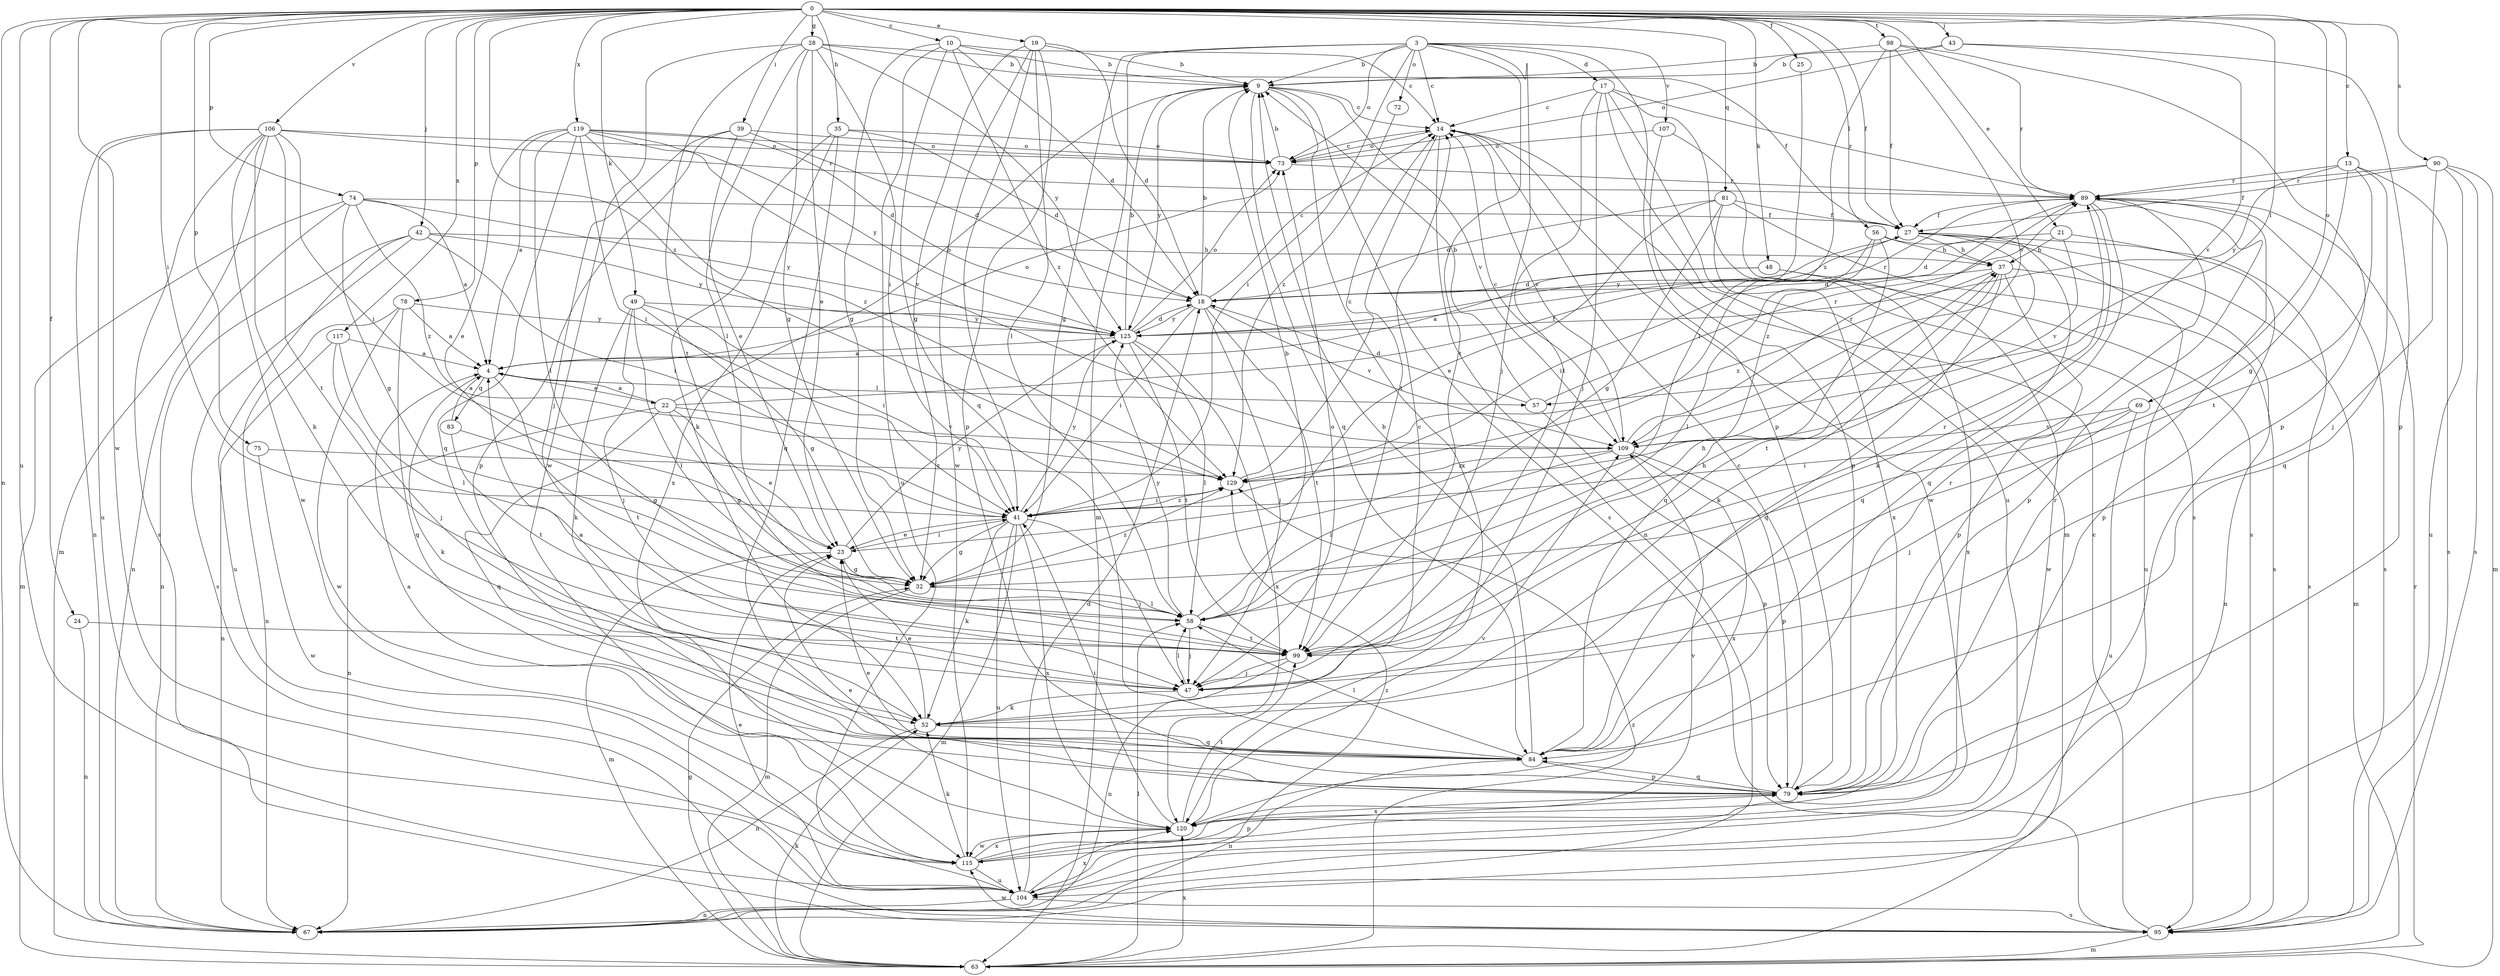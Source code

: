 strict digraph  {
0;
3;
4;
9;
10;
13;
14;
17;
18;
19;
21;
22;
23;
24;
25;
27;
28;
32;
35;
37;
39;
41;
42;
43;
47;
48;
49;
52;
56;
57;
58;
63;
67;
69;
72;
73;
74;
75;
78;
79;
81;
83;
84;
89;
90;
95;
98;
99;
104;
106;
107;
109;
115;
117;
119;
120;
125;
129;
0 -> 10  [label=c];
0 -> 13  [label=c];
0 -> 19  [label=e];
0 -> 21  [label=e];
0 -> 24  [label=f];
0 -> 25  [label=f];
0 -> 27  [label=f];
0 -> 28  [label=g];
0 -> 35  [label=h];
0 -> 39  [label=i];
0 -> 41  [label=i];
0 -> 42  [label=j];
0 -> 43  [label=j];
0 -> 48  [label=k];
0 -> 49  [label=k];
0 -> 56  [label=l];
0 -> 57  [label=l];
0 -> 67  [label=n];
0 -> 69  [label=o];
0 -> 74  [label=p];
0 -> 75  [label=p];
0 -> 78  [label=p];
0 -> 81  [label=q];
0 -> 90  [label=s];
0 -> 98  [label=t];
0 -> 104  [label=u];
0 -> 106  [label=v];
0 -> 115  [label=w];
0 -> 117  [label=x];
0 -> 119  [label=x];
0 -> 129  [label=z];
3 -> 9  [label=b];
3 -> 14  [label=c];
3 -> 17  [label=d];
3 -> 32  [label=g];
3 -> 41  [label=i];
3 -> 47  [label=j];
3 -> 63  [label=m];
3 -> 72  [label=o];
3 -> 73  [label=o];
3 -> 79  [label=p];
3 -> 99  [label=t];
3 -> 107  [label=v];
4 -> 22  [label=e];
4 -> 52  [label=k];
4 -> 57  [label=l];
4 -> 73  [label=o];
4 -> 83  [label=q];
4 -> 99  [label=t];
9 -> 14  [label=c];
9 -> 84  [label=q];
9 -> 95  [label=s];
9 -> 109  [label=v];
9 -> 120  [label=x];
9 -> 125  [label=y];
10 -> 9  [label=b];
10 -> 14  [label=c];
10 -> 18  [label=d];
10 -> 32  [label=g];
10 -> 84  [label=q];
10 -> 104  [label=u];
10 -> 129  [label=z];
13 -> 32  [label=g];
13 -> 84  [label=q];
13 -> 89  [label=r];
13 -> 95  [label=s];
13 -> 99  [label=t];
13 -> 125  [label=y];
14 -> 67  [label=n];
14 -> 73  [label=o];
14 -> 99  [label=t];
14 -> 109  [label=v];
14 -> 115  [label=w];
17 -> 14  [label=c];
17 -> 47  [label=j];
17 -> 63  [label=m];
17 -> 89  [label=r];
17 -> 95  [label=s];
17 -> 99  [label=t];
17 -> 104  [label=u];
18 -> 9  [label=b];
18 -> 14  [label=c];
18 -> 41  [label=i];
18 -> 47  [label=j];
18 -> 99  [label=t];
18 -> 109  [label=v];
18 -> 125  [label=y];
19 -> 9  [label=b];
19 -> 18  [label=d];
19 -> 32  [label=g];
19 -> 41  [label=i];
19 -> 58  [label=l];
19 -> 79  [label=p];
19 -> 115  [label=w];
21 -> 18  [label=d];
21 -> 37  [label=h];
21 -> 79  [label=p];
21 -> 109  [label=v];
22 -> 4  [label=a];
22 -> 9  [label=b];
22 -> 23  [label=e];
22 -> 27  [label=f];
22 -> 32  [label=g];
22 -> 67  [label=n];
22 -> 84  [label=q];
22 -> 109  [label=v];
23 -> 32  [label=g];
23 -> 41  [label=i];
23 -> 63  [label=m];
23 -> 125  [label=y];
24 -> 67  [label=n];
24 -> 99  [label=t];
25 -> 58  [label=l];
27 -> 37  [label=h];
27 -> 63  [label=m];
27 -> 84  [label=q];
27 -> 95  [label=s];
27 -> 99  [label=t];
27 -> 125  [label=y];
28 -> 9  [label=b];
28 -> 23  [label=e];
28 -> 27  [label=f];
28 -> 32  [label=g];
28 -> 41  [label=i];
28 -> 58  [label=l];
28 -> 99  [label=t];
28 -> 115  [label=w];
28 -> 125  [label=y];
32 -> 58  [label=l];
32 -> 63  [label=m];
32 -> 129  [label=z];
35 -> 18  [label=d];
35 -> 52  [label=k];
35 -> 73  [label=o];
35 -> 84  [label=q];
35 -> 120  [label=x];
37 -> 18  [label=d];
37 -> 52  [label=k];
37 -> 67  [label=n];
37 -> 79  [label=p];
37 -> 84  [label=q];
37 -> 129  [label=z];
39 -> 18  [label=d];
39 -> 23  [label=e];
39 -> 47  [label=j];
39 -> 73  [label=o];
39 -> 79  [label=p];
41 -> 23  [label=e];
41 -> 32  [label=g];
41 -> 47  [label=j];
41 -> 52  [label=k];
41 -> 63  [label=m];
41 -> 104  [label=u];
41 -> 120  [label=x];
41 -> 125  [label=y];
41 -> 129  [label=z];
42 -> 37  [label=h];
42 -> 41  [label=i];
42 -> 67  [label=n];
42 -> 95  [label=s];
42 -> 104  [label=u];
42 -> 125  [label=y];
43 -> 9  [label=b];
43 -> 73  [label=o];
43 -> 79  [label=p];
43 -> 109  [label=v];
47 -> 4  [label=a];
47 -> 52  [label=k];
47 -> 58  [label=l];
47 -> 73  [label=o];
48 -> 4  [label=a];
48 -> 18  [label=d];
48 -> 115  [label=w];
48 -> 120  [label=x];
49 -> 32  [label=g];
49 -> 41  [label=i];
49 -> 47  [label=j];
49 -> 52  [label=k];
49 -> 58  [label=l];
49 -> 125  [label=y];
52 -> 14  [label=c];
52 -> 23  [label=e];
52 -> 67  [label=n];
52 -> 84  [label=q];
56 -> 37  [label=h];
56 -> 41  [label=i];
56 -> 58  [label=l];
56 -> 84  [label=q];
56 -> 104  [label=u];
57 -> 9  [label=b];
57 -> 18  [label=d];
57 -> 79  [label=p];
57 -> 89  [label=r];
58 -> 9  [label=b];
58 -> 37  [label=h];
58 -> 47  [label=j];
58 -> 99  [label=t];
58 -> 125  [label=y];
63 -> 32  [label=g];
63 -> 52  [label=k];
63 -> 58  [label=l];
63 -> 89  [label=r];
63 -> 120  [label=x];
63 -> 129  [label=z];
69 -> 41  [label=i];
69 -> 47  [label=j];
69 -> 104  [label=u];
69 -> 109  [label=v];
72 -> 129  [label=z];
73 -> 9  [label=b];
73 -> 14  [label=c];
73 -> 89  [label=r];
74 -> 4  [label=a];
74 -> 27  [label=f];
74 -> 32  [label=g];
74 -> 63  [label=m];
74 -> 67  [label=n];
74 -> 125  [label=y];
74 -> 129  [label=z];
75 -> 115  [label=w];
75 -> 129  [label=z];
78 -> 4  [label=a];
78 -> 67  [label=n];
78 -> 84  [label=q];
78 -> 115  [label=w];
78 -> 125  [label=y];
79 -> 4  [label=a];
79 -> 14  [label=c];
79 -> 23  [label=e];
79 -> 84  [label=q];
79 -> 89  [label=r];
79 -> 120  [label=x];
81 -> 18  [label=d];
81 -> 23  [label=e];
81 -> 27  [label=f];
81 -> 32  [label=g];
81 -> 95  [label=s];
81 -> 120  [label=x];
83 -> 4  [label=a];
83 -> 32  [label=g];
83 -> 99  [label=t];
84 -> 9  [label=b];
84 -> 58  [label=l];
84 -> 67  [label=n];
84 -> 79  [label=p];
84 -> 89  [label=r];
89 -> 27  [label=f];
89 -> 52  [label=k];
89 -> 79  [label=p];
89 -> 84  [label=q];
89 -> 95  [label=s];
89 -> 129  [label=z];
90 -> 27  [label=f];
90 -> 47  [label=j];
90 -> 63  [label=m];
90 -> 89  [label=r];
90 -> 95  [label=s];
90 -> 104  [label=u];
95 -> 14  [label=c];
95 -> 63  [label=m];
95 -> 115  [label=w];
98 -> 9  [label=b];
98 -> 27  [label=f];
98 -> 79  [label=p];
98 -> 89  [label=r];
98 -> 109  [label=v];
98 -> 129  [label=z];
99 -> 37  [label=h];
99 -> 47  [label=j];
99 -> 67  [label=n];
99 -> 89  [label=r];
104 -> 18  [label=d];
104 -> 23  [label=e];
104 -> 67  [label=n];
104 -> 95  [label=s];
104 -> 120  [label=x];
104 -> 129  [label=z];
106 -> 41  [label=i];
106 -> 52  [label=k];
106 -> 63  [label=m];
106 -> 67  [label=n];
106 -> 73  [label=o];
106 -> 89  [label=r];
106 -> 95  [label=s];
106 -> 99  [label=t];
106 -> 104  [label=u];
106 -> 115  [label=w];
107 -> 73  [label=o];
107 -> 79  [label=p];
107 -> 95  [label=s];
109 -> 14  [label=c];
109 -> 58  [label=l];
109 -> 79  [label=p];
109 -> 89  [label=r];
109 -> 120  [label=x];
109 -> 129  [label=z];
115 -> 52  [label=k];
115 -> 79  [label=p];
115 -> 104  [label=u];
115 -> 109  [label=v];
115 -> 120  [label=x];
117 -> 4  [label=a];
117 -> 47  [label=j];
117 -> 58  [label=l];
117 -> 67  [label=n];
119 -> 4  [label=a];
119 -> 18  [label=d];
119 -> 23  [label=e];
119 -> 41  [label=i];
119 -> 58  [label=l];
119 -> 73  [label=o];
119 -> 84  [label=q];
119 -> 109  [label=v];
119 -> 125  [label=y];
119 -> 129  [label=z];
120 -> 23  [label=e];
120 -> 41  [label=i];
120 -> 99  [label=t];
120 -> 109  [label=v];
120 -> 115  [label=w];
125 -> 4  [label=a];
125 -> 9  [label=b];
125 -> 18  [label=d];
125 -> 58  [label=l];
125 -> 73  [label=o];
125 -> 89  [label=r];
125 -> 99  [label=t];
125 -> 120  [label=x];
129 -> 14  [label=c];
129 -> 41  [label=i];
}
